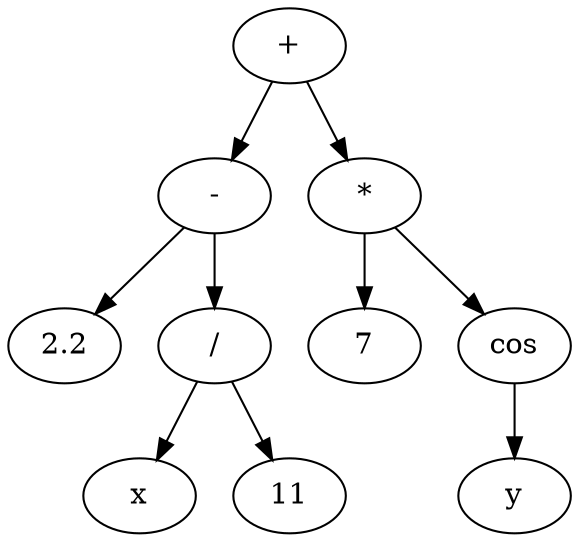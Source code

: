 digraph astgraph {
    "+" -> {"-", "*"}
    "-" -> {"2.2", "/"}
    "/" -> {"x", "11"}
    "*" -> {"7", "cos"}
    "cos" -> y
}